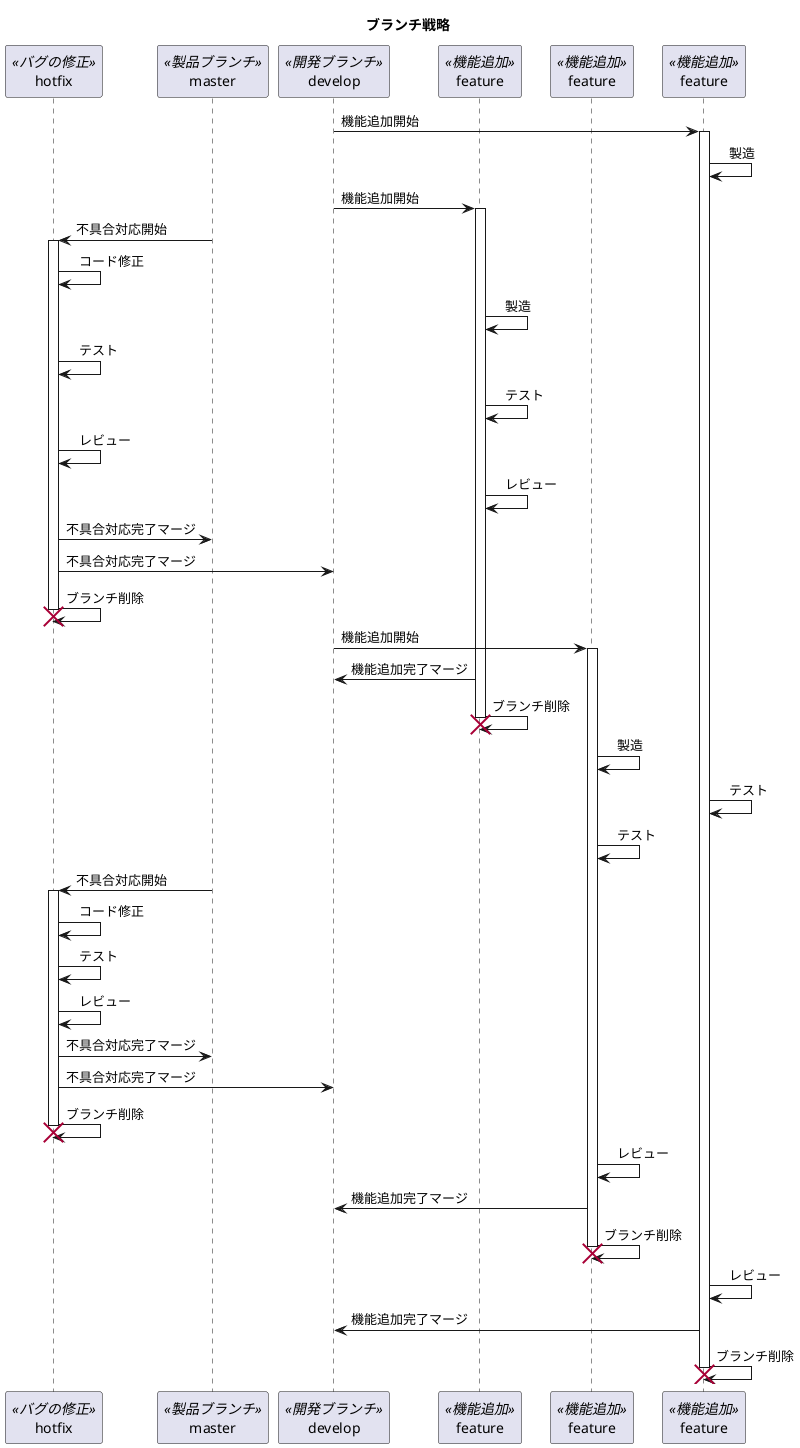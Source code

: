 @startuml
title ブランチ戦略

participant  hotfix as hotfix <<バグの修正>>
participant  master as master <<製品ブランチ>>
participant  develop as develop <<開発ブランチ>>
participant  "feature" as feature1 <<機能追加>>
participant  "feature" as feature2 <<機能追加>>
participant  "feature" as feature3 <<機能追加>>

develop -> feature3 : 機能追加開始
activate feature3
feature3 -> feature3 :　製造

develop -> feature1 : 機能追加開始
activate feature1

master -> hotfix : 不具合対応開始
activate hotfix
hotfix -> hotfix :　コード修正
feature1 -> feature1 :　製造
hotfix -> hotfix :　テスト
feature1 -> feature1 :　テスト
hotfix -> hotfix :　レビュー
feature1 -> feature1 :　レビュー
master <- hotfix : 不具合対応完了マージ
hotfix -> develop : 不具合対応完了マージ
hotfix -> hotfix : ブランチ削除
destroy hotfix
deactivate hotfix

develop -> feature2 : 機能追加開始
activate  feature2

feature1 -> develop : 機能追加完了マージ
feature1 -> feature1 : ブランチ削除
destroy feature1
deactivate feature1

feature2 -> feature2 :　製造
feature3 -> feature3 :　テスト
feature2 -> feature2 :　テスト

master -> hotfix : 不具合対応開始
activate hotfix
hotfix -> hotfix :　コード修正
hotfix -> hotfix :　テスト
hotfix -> hotfix :　レビュー
master <- hotfix : 不具合対応完了マージ
hotfix -> develop : 不具合対応完了マージ
hotfix -> hotfix : ブランチ削除
destroy hotfix
deactivate hotfix


feature2 -> feature2 :　レビュー

feature2 -> develop : 機能追加完了マージ
feature2 -> feature2 : ブランチ削除
destroy feature2
deactivate feature2

feature3 -> feature3 :　レビュー
feature3 -> develop : 機能追加完了マージ
feature3 -> feature3 : ブランチ削除
destroy feature3
deactivate feature3

@enduml
